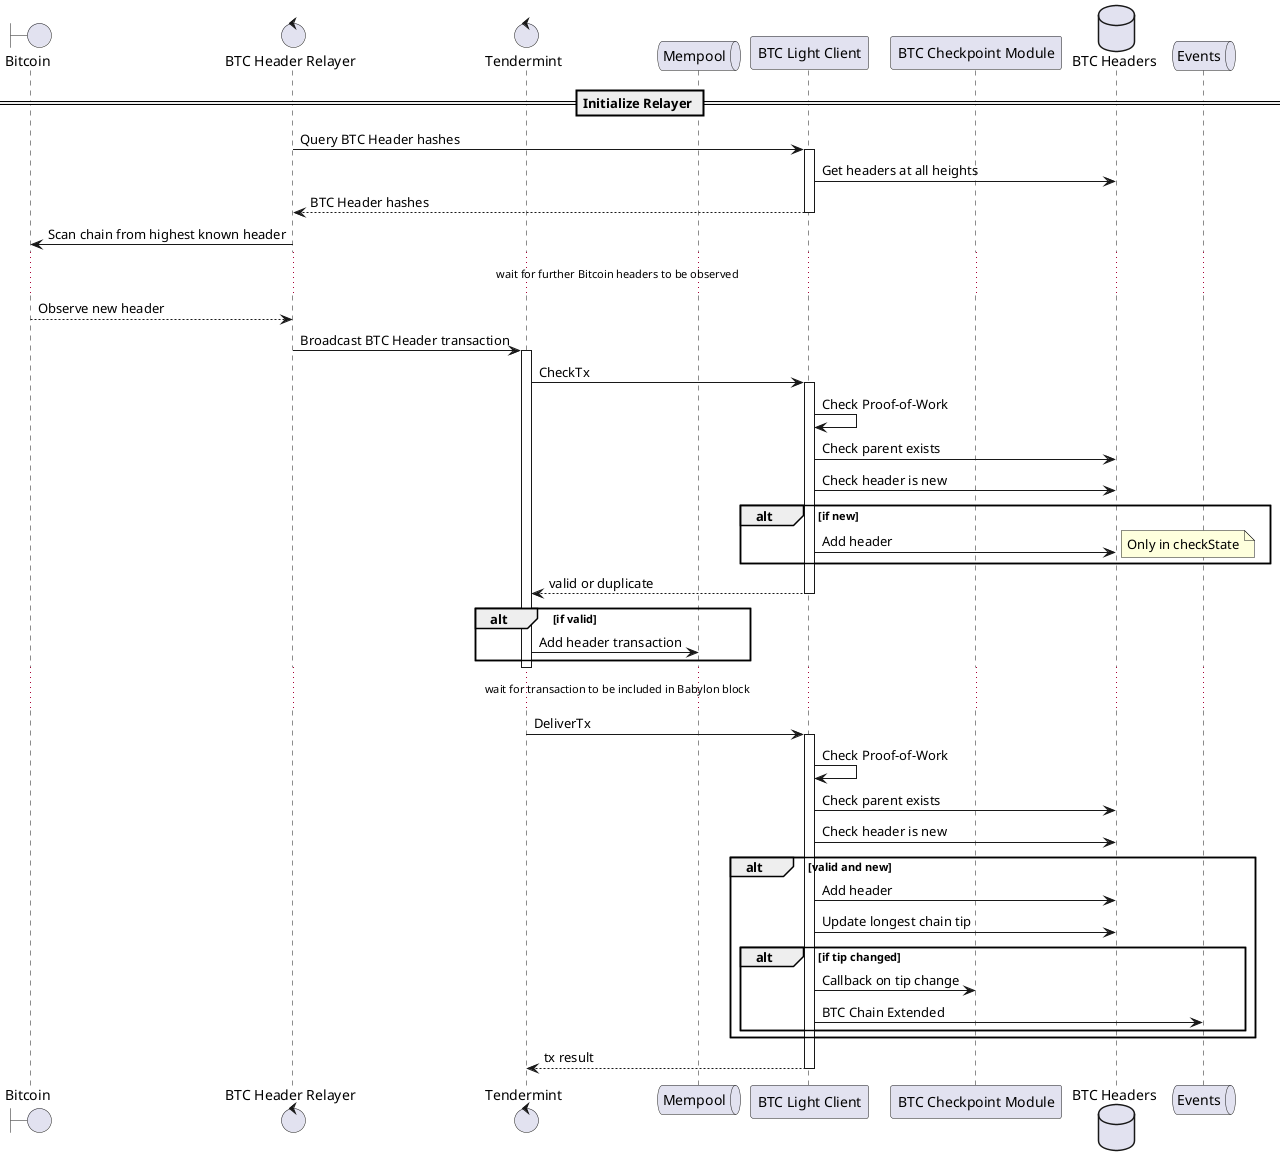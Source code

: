 @startuml Submit Checkpoint
boundary    Bitcoin
control     "BTC Header Relayer" as relayer
control     Tendermint
queue       Mempool
participant "BTC Light Client"  as btclightclient
participant "BTC Checkpoint Module" as btccheckpoint
database    "BTC Headers" as btcheaders
queue       Events

== Initialize Relayer ==

relayer -> btclightclient ++ : Query BTC Header hashes
btclightclient -> btcheaders : Get headers at all heights
return BTC Header hashes

relayer -> Bitcoin : Scan chain from highest known header

... wait for further Bitcoin headers to be observed ...

Bitcoin --> relayer : Observe new header
relayer -> Tendermint ++ : Broadcast BTC Header transaction

Tendermint -> btclightclient ++ : CheckTx
btclightclient -> btclightclient : Check Proof-of-Work
btclightclient -> btcheaders : Check parent exists
btclightclient -> btcheaders : Check header is new
alt if new
  btclightclient -> btcheaders : Add header
  note right
    Only in checkState
  end note
end
return valid or duplicate
alt if valid
  Tendermint -> Mempool : Add header transaction
end
deactivate Tendermint

... wait for transaction to be included in Babylon block ...

Tendermint -> btclightclient ++ : DeliverTx
btclightclient -> btclightclient : Check Proof-of-Work
btclightclient -> btcheaders : Check parent exists
btclightclient -> btcheaders : Check header is new
alt valid and new
  btclightclient -> btcheaders : Add header
  btclightclient -> btcheaders : Update longest chain tip
  alt if tip changed
    btclightclient -> btccheckpoint : Callback on tip change
    btclightclient -> Events : BTC Chain Extended
  end
end
return tx result

@enduml
